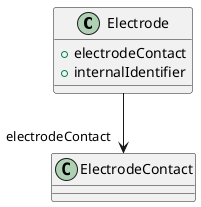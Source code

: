 @startuml
class Electrode {
+electrodeContact
+internalIdentifier

}
Electrode -d-> "electrodeContact" ElectrodeContact

@enduml